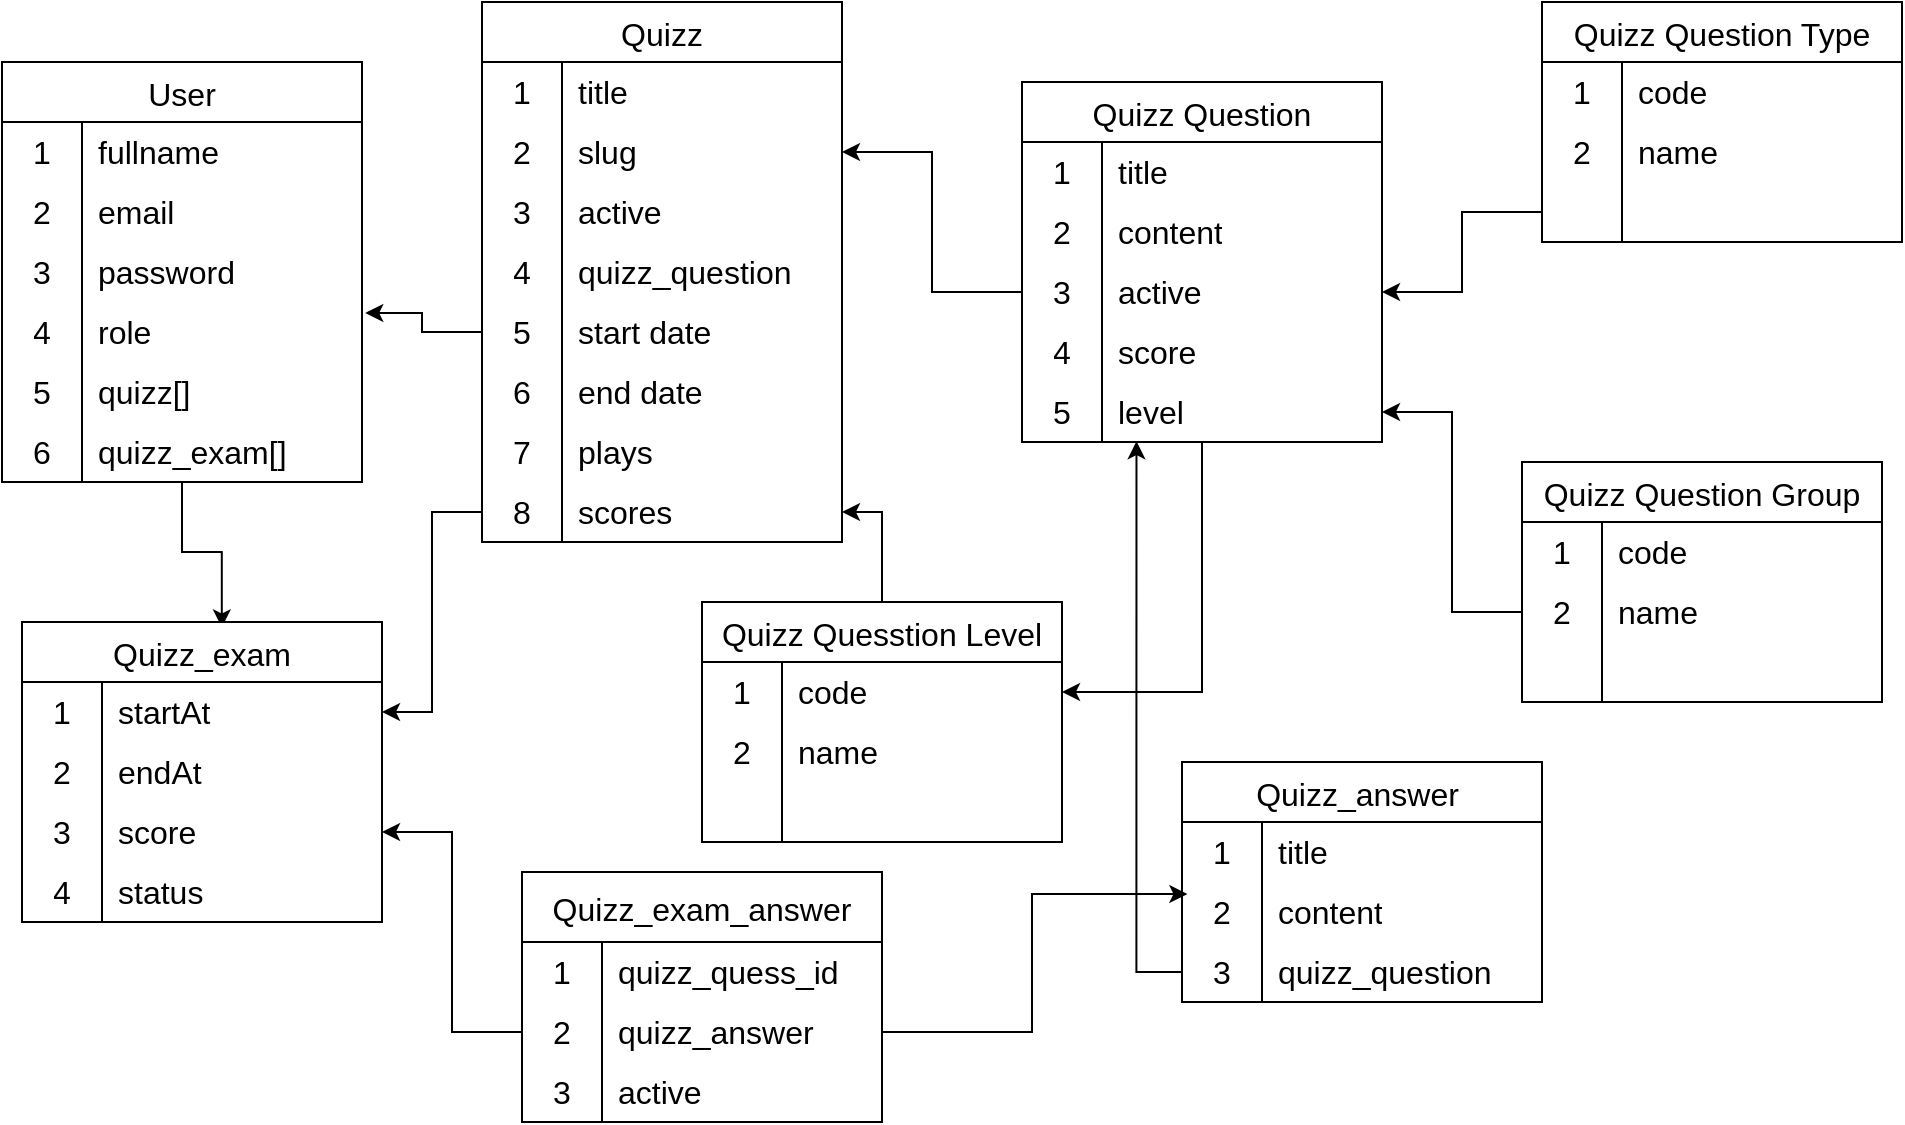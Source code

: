 <mxfile version="21.6.2" type="github">
  <diagram name="Trang-1" id="gI6UdXzn7eFizXggREQa">
    <mxGraphModel dx="1444" dy="796" grid="1" gridSize="10" guides="1" tooltips="1" connect="1" arrows="1" fold="1" page="1" pageScale="1" pageWidth="3300" pageHeight="4681" math="0" shadow="0">
      <root>
        <mxCell id="0" />
        <mxCell id="1" parent="0" />
        <mxCell id="PWYTjJSwj7et7g8mwRB1-237" style="edgeStyle=orthogonalEdgeStyle;rounded=0;orthogonalLoop=1;jettySize=auto;html=1;entryX=0.555;entryY=0.018;entryDx=0;entryDy=0;entryPerimeter=0;" edge="1" parent="1" source="PWYTjJSwj7et7g8mwRB1-1" target="PWYTjJSwj7et7g8mwRB1-50">
          <mxGeometry relative="1" as="geometry" />
        </mxCell>
        <mxCell id="PWYTjJSwj7et7g8mwRB1-1" value="User" style="shape=table;startSize=30;container=1;collapsible=0;childLayout=tableLayout;fixedRows=1;rowLines=0;fontStyle=0;strokeColor=default;fontSize=16;" vertex="1" parent="1">
          <mxGeometry x="280" y="130" width="180" height="210" as="geometry" />
        </mxCell>
        <mxCell id="PWYTjJSwj7et7g8mwRB1-2" value="" style="shape=tableRow;horizontal=0;startSize=0;swimlaneHead=0;swimlaneBody=0;top=0;left=0;bottom=0;right=0;collapsible=0;dropTarget=0;fillColor=none;points=[[0,0.5],[1,0.5]];portConstraint=eastwest;strokeColor=inherit;fontSize=16;" vertex="1" parent="PWYTjJSwj7et7g8mwRB1-1">
          <mxGeometry y="30" width="180" height="30" as="geometry" />
        </mxCell>
        <mxCell id="PWYTjJSwj7et7g8mwRB1-3" value="1" style="shape=partialRectangle;html=1;whiteSpace=wrap;connectable=0;fillColor=none;top=0;left=0;bottom=0;right=0;overflow=hidden;pointerEvents=1;strokeColor=inherit;fontSize=16;" vertex="1" parent="PWYTjJSwj7et7g8mwRB1-2">
          <mxGeometry width="40" height="30" as="geometry">
            <mxRectangle width="40" height="30" as="alternateBounds" />
          </mxGeometry>
        </mxCell>
        <mxCell id="PWYTjJSwj7et7g8mwRB1-4" value="fullname" style="shape=partialRectangle;html=1;whiteSpace=wrap;connectable=0;fillColor=none;top=0;left=0;bottom=0;right=0;align=left;spacingLeft=6;overflow=hidden;strokeColor=inherit;fontSize=16;" vertex="1" parent="PWYTjJSwj7et7g8mwRB1-2">
          <mxGeometry x="40" width="140" height="30" as="geometry">
            <mxRectangle width="140" height="30" as="alternateBounds" />
          </mxGeometry>
        </mxCell>
        <mxCell id="PWYTjJSwj7et7g8mwRB1-5" value="" style="shape=tableRow;horizontal=0;startSize=0;swimlaneHead=0;swimlaneBody=0;top=0;left=0;bottom=0;right=0;collapsible=0;dropTarget=0;fillColor=none;points=[[0,0.5],[1,0.5]];portConstraint=eastwest;strokeColor=inherit;fontSize=16;" vertex="1" parent="PWYTjJSwj7et7g8mwRB1-1">
          <mxGeometry y="60" width="180" height="30" as="geometry" />
        </mxCell>
        <mxCell id="PWYTjJSwj7et7g8mwRB1-6" value="2" style="shape=partialRectangle;html=1;whiteSpace=wrap;connectable=0;fillColor=none;top=0;left=0;bottom=0;right=0;overflow=hidden;strokeColor=inherit;fontSize=16;" vertex="1" parent="PWYTjJSwj7et7g8mwRB1-5">
          <mxGeometry width="40" height="30" as="geometry">
            <mxRectangle width="40" height="30" as="alternateBounds" />
          </mxGeometry>
        </mxCell>
        <mxCell id="PWYTjJSwj7et7g8mwRB1-7" value="email" style="shape=partialRectangle;html=1;whiteSpace=wrap;connectable=0;fillColor=none;top=0;left=0;bottom=0;right=0;align=left;spacingLeft=6;overflow=hidden;strokeColor=inherit;fontSize=16;" vertex="1" parent="PWYTjJSwj7et7g8mwRB1-5">
          <mxGeometry x="40" width="140" height="30" as="geometry">
            <mxRectangle width="140" height="30" as="alternateBounds" />
          </mxGeometry>
        </mxCell>
        <mxCell id="PWYTjJSwj7et7g8mwRB1-8" value="" style="shape=tableRow;horizontal=0;startSize=0;swimlaneHead=0;swimlaneBody=0;top=0;left=0;bottom=0;right=0;collapsible=0;dropTarget=0;fillColor=none;points=[[0,0.5],[1,0.5]];portConstraint=eastwest;strokeColor=inherit;fontSize=16;" vertex="1" parent="PWYTjJSwj7et7g8mwRB1-1">
          <mxGeometry y="90" width="180" height="30" as="geometry" />
        </mxCell>
        <mxCell id="PWYTjJSwj7et7g8mwRB1-9" value="3" style="shape=partialRectangle;html=1;whiteSpace=wrap;connectable=0;fillColor=none;top=0;left=0;bottom=0;right=0;overflow=hidden;strokeColor=inherit;fontSize=16;" vertex="1" parent="PWYTjJSwj7et7g8mwRB1-8">
          <mxGeometry width="40" height="30" as="geometry">
            <mxRectangle width="40" height="30" as="alternateBounds" />
          </mxGeometry>
        </mxCell>
        <mxCell id="PWYTjJSwj7et7g8mwRB1-10" value="password" style="shape=partialRectangle;html=1;whiteSpace=wrap;connectable=0;fillColor=none;top=0;left=0;bottom=0;right=0;align=left;spacingLeft=6;overflow=hidden;strokeColor=inherit;fontSize=16;" vertex="1" parent="PWYTjJSwj7et7g8mwRB1-8">
          <mxGeometry x="40" width="140" height="30" as="geometry">
            <mxRectangle width="140" height="30" as="alternateBounds" />
          </mxGeometry>
        </mxCell>
        <mxCell id="PWYTjJSwj7et7g8mwRB1-15" value="" style="shape=tableRow;horizontal=0;startSize=0;swimlaneHead=0;swimlaneBody=0;top=0;left=0;bottom=0;right=0;collapsible=0;dropTarget=0;fillColor=none;points=[[0,0.5],[1,0.5]];portConstraint=eastwest;strokeColor=inherit;fontSize=16;" vertex="1" parent="PWYTjJSwj7et7g8mwRB1-1">
          <mxGeometry y="120" width="180" height="30" as="geometry" />
        </mxCell>
        <mxCell id="PWYTjJSwj7et7g8mwRB1-16" value="4" style="shape=partialRectangle;html=1;whiteSpace=wrap;connectable=0;fillColor=none;top=0;left=0;bottom=0;right=0;overflow=hidden;strokeColor=inherit;fontSize=16;" vertex="1" parent="PWYTjJSwj7et7g8mwRB1-15">
          <mxGeometry width="40" height="30" as="geometry">
            <mxRectangle width="40" height="30" as="alternateBounds" />
          </mxGeometry>
        </mxCell>
        <mxCell id="PWYTjJSwj7et7g8mwRB1-17" value="role" style="shape=partialRectangle;html=1;whiteSpace=wrap;connectable=0;fillColor=none;top=0;left=0;bottom=0;right=0;align=left;spacingLeft=6;overflow=hidden;strokeColor=inherit;fontSize=16;" vertex="1" parent="PWYTjJSwj7et7g8mwRB1-15">
          <mxGeometry x="40" width="140" height="30" as="geometry">
            <mxRectangle width="140" height="30" as="alternateBounds" />
          </mxGeometry>
        </mxCell>
        <mxCell id="PWYTjJSwj7et7g8mwRB1-21" value="" style="shape=tableRow;horizontal=0;startSize=0;swimlaneHead=0;swimlaneBody=0;top=0;left=0;bottom=0;right=0;collapsible=0;dropTarget=0;fillColor=none;points=[[0,0.5],[1,0.5]];portConstraint=eastwest;strokeColor=inherit;fontSize=16;" vertex="1" parent="PWYTjJSwj7et7g8mwRB1-1">
          <mxGeometry y="150" width="180" height="30" as="geometry" />
        </mxCell>
        <mxCell id="PWYTjJSwj7et7g8mwRB1-22" value="5" style="shape=partialRectangle;html=1;whiteSpace=wrap;connectable=0;fillColor=none;top=0;left=0;bottom=0;right=0;overflow=hidden;strokeColor=inherit;fontSize=16;" vertex="1" parent="PWYTjJSwj7et7g8mwRB1-21">
          <mxGeometry width="40" height="30" as="geometry">
            <mxRectangle width="40" height="30" as="alternateBounds" />
          </mxGeometry>
        </mxCell>
        <mxCell id="PWYTjJSwj7et7g8mwRB1-23" value="quizz[]" style="shape=partialRectangle;html=1;whiteSpace=wrap;connectable=0;fillColor=none;top=0;left=0;bottom=0;right=0;align=left;spacingLeft=6;overflow=hidden;strokeColor=inherit;fontSize=16;" vertex="1" parent="PWYTjJSwj7et7g8mwRB1-21">
          <mxGeometry x="40" width="140" height="30" as="geometry">
            <mxRectangle width="140" height="30" as="alternateBounds" />
          </mxGeometry>
        </mxCell>
        <mxCell id="PWYTjJSwj7et7g8mwRB1-24" value="" style="shape=tableRow;horizontal=0;startSize=0;swimlaneHead=0;swimlaneBody=0;top=0;left=0;bottom=0;right=0;collapsible=0;dropTarget=0;fillColor=none;points=[[0,0.5],[1,0.5]];portConstraint=eastwest;strokeColor=inherit;fontSize=16;" vertex="1" parent="PWYTjJSwj7et7g8mwRB1-1">
          <mxGeometry y="180" width="180" height="30" as="geometry" />
        </mxCell>
        <mxCell id="PWYTjJSwj7et7g8mwRB1-25" value="6" style="shape=partialRectangle;html=1;whiteSpace=wrap;connectable=0;fillColor=none;top=0;left=0;bottom=0;right=0;overflow=hidden;strokeColor=inherit;fontSize=16;" vertex="1" parent="PWYTjJSwj7et7g8mwRB1-24">
          <mxGeometry width="40" height="30" as="geometry">
            <mxRectangle width="40" height="30" as="alternateBounds" />
          </mxGeometry>
        </mxCell>
        <mxCell id="PWYTjJSwj7et7g8mwRB1-26" value="quizz_exam[]" style="shape=partialRectangle;html=1;whiteSpace=wrap;connectable=0;fillColor=none;top=0;left=0;bottom=0;right=0;align=left;spacingLeft=6;overflow=hidden;strokeColor=inherit;fontSize=16;" vertex="1" parent="PWYTjJSwj7et7g8mwRB1-24">
          <mxGeometry x="40" width="140" height="30" as="geometry">
            <mxRectangle width="140" height="30" as="alternateBounds" />
          </mxGeometry>
        </mxCell>
        <mxCell id="PWYTjJSwj7et7g8mwRB1-188" style="edgeStyle=orthogonalEdgeStyle;rounded=0;orthogonalLoop=1;jettySize=auto;html=1;" edge="1" parent="1" source="PWYTjJSwj7et7g8mwRB1-40" target="PWYTjJSwj7et7g8mwRB1-117">
          <mxGeometry relative="1" as="geometry" />
        </mxCell>
        <mxCell id="PWYTjJSwj7et7g8mwRB1-40" value="Quizz Question" style="shape=table;startSize=30;container=1;collapsible=0;childLayout=tableLayout;fixedRows=1;rowLines=0;fontStyle=0;strokeColor=default;fontSize=16;" vertex="1" parent="1">
          <mxGeometry x="790" y="140" width="180" height="180" as="geometry" />
        </mxCell>
        <mxCell id="PWYTjJSwj7et7g8mwRB1-41" value="" style="shape=tableRow;horizontal=0;startSize=0;swimlaneHead=0;swimlaneBody=0;top=0;left=0;bottom=0;right=0;collapsible=0;dropTarget=0;fillColor=none;points=[[0,0.5],[1,0.5]];portConstraint=eastwest;strokeColor=inherit;fontSize=16;" vertex="1" parent="PWYTjJSwj7et7g8mwRB1-40">
          <mxGeometry y="30" width="180" height="30" as="geometry" />
        </mxCell>
        <mxCell id="PWYTjJSwj7et7g8mwRB1-42" value="1" style="shape=partialRectangle;html=1;whiteSpace=wrap;connectable=0;fillColor=none;top=0;left=0;bottom=0;right=0;overflow=hidden;pointerEvents=1;strokeColor=inherit;fontSize=16;" vertex="1" parent="PWYTjJSwj7et7g8mwRB1-41">
          <mxGeometry width="40" height="30" as="geometry">
            <mxRectangle width="40" height="30" as="alternateBounds" />
          </mxGeometry>
        </mxCell>
        <mxCell id="PWYTjJSwj7et7g8mwRB1-43" value="title" style="shape=partialRectangle;html=1;whiteSpace=wrap;connectable=0;fillColor=none;top=0;left=0;bottom=0;right=0;align=left;spacingLeft=6;overflow=hidden;strokeColor=inherit;fontSize=16;" vertex="1" parent="PWYTjJSwj7et7g8mwRB1-41">
          <mxGeometry x="40" width="140" height="30" as="geometry">
            <mxRectangle width="140" height="30" as="alternateBounds" />
          </mxGeometry>
        </mxCell>
        <mxCell id="PWYTjJSwj7et7g8mwRB1-44" value="" style="shape=tableRow;horizontal=0;startSize=0;swimlaneHead=0;swimlaneBody=0;top=0;left=0;bottom=0;right=0;collapsible=0;dropTarget=0;fillColor=none;points=[[0,0.5],[1,0.5]];portConstraint=eastwest;strokeColor=inherit;fontSize=16;" vertex="1" parent="PWYTjJSwj7et7g8mwRB1-40">
          <mxGeometry y="60" width="180" height="30" as="geometry" />
        </mxCell>
        <mxCell id="PWYTjJSwj7et7g8mwRB1-45" value="2" style="shape=partialRectangle;html=1;whiteSpace=wrap;connectable=0;fillColor=none;top=0;left=0;bottom=0;right=0;overflow=hidden;strokeColor=inherit;fontSize=16;" vertex="1" parent="PWYTjJSwj7et7g8mwRB1-44">
          <mxGeometry width="40" height="30" as="geometry">
            <mxRectangle width="40" height="30" as="alternateBounds" />
          </mxGeometry>
        </mxCell>
        <mxCell id="PWYTjJSwj7et7g8mwRB1-46" value="content" style="shape=partialRectangle;html=1;whiteSpace=wrap;connectable=0;fillColor=none;top=0;left=0;bottom=0;right=0;align=left;spacingLeft=6;overflow=hidden;strokeColor=inherit;fontSize=16;" vertex="1" parent="PWYTjJSwj7et7g8mwRB1-44">
          <mxGeometry x="40" width="140" height="30" as="geometry">
            <mxRectangle width="140" height="30" as="alternateBounds" />
          </mxGeometry>
        </mxCell>
        <mxCell id="PWYTjJSwj7et7g8mwRB1-47" value="" style="shape=tableRow;horizontal=0;startSize=0;swimlaneHead=0;swimlaneBody=0;top=0;left=0;bottom=0;right=0;collapsible=0;dropTarget=0;fillColor=none;points=[[0,0.5],[1,0.5]];portConstraint=eastwest;strokeColor=inherit;fontSize=16;" vertex="1" parent="PWYTjJSwj7et7g8mwRB1-40">
          <mxGeometry y="90" width="180" height="30" as="geometry" />
        </mxCell>
        <mxCell id="PWYTjJSwj7et7g8mwRB1-48" value="3" style="shape=partialRectangle;html=1;whiteSpace=wrap;connectable=0;fillColor=none;top=0;left=0;bottom=0;right=0;overflow=hidden;strokeColor=inherit;fontSize=16;" vertex="1" parent="PWYTjJSwj7et7g8mwRB1-47">
          <mxGeometry width="40" height="30" as="geometry">
            <mxRectangle width="40" height="30" as="alternateBounds" />
          </mxGeometry>
        </mxCell>
        <mxCell id="PWYTjJSwj7et7g8mwRB1-49" value="active" style="shape=partialRectangle;html=1;whiteSpace=wrap;connectable=0;fillColor=none;top=0;left=0;bottom=0;right=0;align=left;spacingLeft=6;overflow=hidden;strokeColor=inherit;fontSize=16;" vertex="1" parent="PWYTjJSwj7et7g8mwRB1-47">
          <mxGeometry x="40" width="140" height="30" as="geometry">
            <mxRectangle width="140" height="30" as="alternateBounds" />
          </mxGeometry>
        </mxCell>
        <mxCell id="PWYTjJSwj7et7g8mwRB1-181" value="" style="shape=tableRow;horizontal=0;startSize=0;swimlaneHead=0;swimlaneBody=0;top=0;left=0;bottom=0;right=0;collapsible=0;dropTarget=0;fillColor=none;points=[[0,0.5],[1,0.5]];portConstraint=eastwest;strokeColor=inherit;fontSize=16;" vertex="1" parent="PWYTjJSwj7et7g8mwRB1-40">
          <mxGeometry y="120" width="180" height="30" as="geometry" />
        </mxCell>
        <mxCell id="PWYTjJSwj7et7g8mwRB1-182" value="4" style="shape=partialRectangle;html=1;whiteSpace=wrap;connectable=0;fillColor=none;top=0;left=0;bottom=0;right=0;overflow=hidden;strokeColor=inherit;fontSize=16;" vertex="1" parent="PWYTjJSwj7et7g8mwRB1-181">
          <mxGeometry width="40" height="30" as="geometry">
            <mxRectangle width="40" height="30" as="alternateBounds" />
          </mxGeometry>
        </mxCell>
        <mxCell id="PWYTjJSwj7et7g8mwRB1-183" value="score" style="shape=partialRectangle;html=1;whiteSpace=wrap;connectable=0;fillColor=none;top=0;left=0;bottom=0;right=0;align=left;spacingLeft=6;overflow=hidden;strokeColor=inherit;fontSize=16;" vertex="1" parent="PWYTjJSwj7et7g8mwRB1-181">
          <mxGeometry x="40" width="140" height="30" as="geometry">
            <mxRectangle width="140" height="30" as="alternateBounds" />
          </mxGeometry>
        </mxCell>
        <mxCell id="PWYTjJSwj7et7g8mwRB1-184" value="" style="shape=tableRow;horizontal=0;startSize=0;swimlaneHead=0;swimlaneBody=0;top=0;left=0;bottom=0;right=0;collapsible=0;dropTarget=0;fillColor=none;points=[[0,0.5],[1,0.5]];portConstraint=eastwest;strokeColor=inherit;fontSize=16;" vertex="1" parent="PWYTjJSwj7et7g8mwRB1-40">
          <mxGeometry y="150" width="180" height="30" as="geometry" />
        </mxCell>
        <mxCell id="PWYTjJSwj7et7g8mwRB1-185" value="5" style="shape=partialRectangle;html=1;whiteSpace=wrap;connectable=0;fillColor=none;top=0;left=0;bottom=0;right=0;overflow=hidden;strokeColor=inherit;fontSize=16;" vertex="1" parent="PWYTjJSwj7et7g8mwRB1-184">
          <mxGeometry width="40" height="30" as="geometry">
            <mxRectangle width="40" height="30" as="alternateBounds" />
          </mxGeometry>
        </mxCell>
        <mxCell id="PWYTjJSwj7et7g8mwRB1-186" value="level" style="shape=partialRectangle;html=1;whiteSpace=wrap;connectable=0;fillColor=none;top=0;left=0;bottom=0;right=0;align=left;spacingLeft=6;overflow=hidden;strokeColor=inherit;fontSize=16;" vertex="1" parent="PWYTjJSwj7et7g8mwRB1-184">
          <mxGeometry x="40" width="140" height="30" as="geometry">
            <mxRectangle width="140" height="30" as="alternateBounds" />
          </mxGeometry>
        </mxCell>
        <mxCell id="PWYTjJSwj7et7g8mwRB1-50" value="Quizz_exam" style="shape=table;startSize=30;container=1;collapsible=0;childLayout=tableLayout;fixedRows=1;rowLines=0;fontStyle=0;strokeColor=default;fontSize=16;" vertex="1" parent="1">
          <mxGeometry x="290" y="410" width="180" height="150" as="geometry" />
        </mxCell>
        <mxCell id="PWYTjJSwj7et7g8mwRB1-51" value="" style="shape=tableRow;horizontal=0;startSize=0;swimlaneHead=0;swimlaneBody=0;top=0;left=0;bottom=0;right=0;collapsible=0;dropTarget=0;fillColor=none;points=[[0,0.5],[1,0.5]];portConstraint=eastwest;strokeColor=inherit;fontSize=16;" vertex="1" parent="PWYTjJSwj7et7g8mwRB1-50">
          <mxGeometry y="30" width="180" height="30" as="geometry" />
        </mxCell>
        <mxCell id="PWYTjJSwj7et7g8mwRB1-52" value="1" style="shape=partialRectangle;html=1;whiteSpace=wrap;connectable=0;fillColor=none;top=0;left=0;bottom=0;right=0;overflow=hidden;pointerEvents=1;strokeColor=inherit;fontSize=16;" vertex="1" parent="PWYTjJSwj7et7g8mwRB1-51">
          <mxGeometry width="40" height="30" as="geometry">
            <mxRectangle width="40" height="30" as="alternateBounds" />
          </mxGeometry>
        </mxCell>
        <mxCell id="PWYTjJSwj7et7g8mwRB1-53" value="startAt" style="shape=partialRectangle;html=1;whiteSpace=wrap;connectable=0;fillColor=none;top=0;left=0;bottom=0;right=0;align=left;spacingLeft=6;overflow=hidden;strokeColor=inherit;fontSize=16;" vertex="1" parent="PWYTjJSwj7et7g8mwRB1-51">
          <mxGeometry x="40" width="140" height="30" as="geometry">
            <mxRectangle width="140" height="30" as="alternateBounds" />
          </mxGeometry>
        </mxCell>
        <mxCell id="PWYTjJSwj7et7g8mwRB1-54" value="" style="shape=tableRow;horizontal=0;startSize=0;swimlaneHead=0;swimlaneBody=0;top=0;left=0;bottom=0;right=0;collapsible=0;dropTarget=0;fillColor=none;points=[[0,0.5],[1,0.5]];portConstraint=eastwest;strokeColor=inherit;fontSize=16;" vertex="1" parent="PWYTjJSwj7et7g8mwRB1-50">
          <mxGeometry y="60" width="180" height="30" as="geometry" />
        </mxCell>
        <mxCell id="PWYTjJSwj7et7g8mwRB1-55" value="2" style="shape=partialRectangle;html=1;whiteSpace=wrap;connectable=0;fillColor=none;top=0;left=0;bottom=0;right=0;overflow=hidden;strokeColor=inherit;fontSize=16;" vertex="1" parent="PWYTjJSwj7et7g8mwRB1-54">
          <mxGeometry width="40" height="30" as="geometry">
            <mxRectangle width="40" height="30" as="alternateBounds" />
          </mxGeometry>
        </mxCell>
        <mxCell id="PWYTjJSwj7et7g8mwRB1-56" value="endAt" style="shape=partialRectangle;html=1;whiteSpace=wrap;connectable=0;fillColor=none;top=0;left=0;bottom=0;right=0;align=left;spacingLeft=6;overflow=hidden;strokeColor=inherit;fontSize=16;" vertex="1" parent="PWYTjJSwj7et7g8mwRB1-54">
          <mxGeometry x="40" width="140" height="30" as="geometry">
            <mxRectangle width="140" height="30" as="alternateBounds" />
          </mxGeometry>
        </mxCell>
        <mxCell id="PWYTjJSwj7et7g8mwRB1-57" value="" style="shape=tableRow;horizontal=0;startSize=0;swimlaneHead=0;swimlaneBody=0;top=0;left=0;bottom=0;right=0;collapsible=0;dropTarget=0;fillColor=none;points=[[0,0.5],[1,0.5]];portConstraint=eastwest;strokeColor=inherit;fontSize=16;" vertex="1" parent="PWYTjJSwj7et7g8mwRB1-50">
          <mxGeometry y="90" width="180" height="30" as="geometry" />
        </mxCell>
        <mxCell id="PWYTjJSwj7et7g8mwRB1-58" value="3" style="shape=partialRectangle;html=1;whiteSpace=wrap;connectable=0;fillColor=none;top=0;left=0;bottom=0;right=0;overflow=hidden;strokeColor=inherit;fontSize=16;" vertex="1" parent="PWYTjJSwj7et7g8mwRB1-57">
          <mxGeometry width="40" height="30" as="geometry">
            <mxRectangle width="40" height="30" as="alternateBounds" />
          </mxGeometry>
        </mxCell>
        <mxCell id="PWYTjJSwj7et7g8mwRB1-59" value="score" style="shape=partialRectangle;html=1;whiteSpace=wrap;connectable=0;fillColor=none;top=0;left=0;bottom=0;right=0;align=left;spacingLeft=6;overflow=hidden;strokeColor=inherit;fontSize=16;" vertex="1" parent="PWYTjJSwj7et7g8mwRB1-57">
          <mxGeometry x="40" width="140" height="30" as="geometry">
            <mxRectangle width="140" height="30" as="alternateBounds" />
          </mxGeometry>
        </mxCell>
        <mxCell id="PWYTjJSwj7et7g8mwRB1-60" value="" style="shape=tableRow;horizontal=0;startSize=0;swimlaneHead=0;swimlaneBody=0;top=0;left=0;bottom=0;right=0;collapsible=0;dropTarget=0;fillColor=none;points=[[0,0.5],[1,0.5]];portConstraint=eastwest;strokeColor=inherit;fontSize=16;" vertex="1" parent="PWYTjJSwj7et7g8mwRB1-50">
          <mxGeometry y="120" width="180" height="30" as="geometry" />
        </mxCell>
        <mxCell id="PWYTjJSwj7et7g8mwRB1-61" value="4" style="shape=partialRectangle;html=1;whiteSpace=wrap;connectable=0;fillColor=none;top=0;left=0;bottom=0;right=0;overflow=hidden;strokeColor=inherit;fontSize=16;" vertex="1" parent="PWYTjJSwj7et7g8mwRB1-60">
          <mxGeometry width="40" height="30" as="geometry">
            <mxRectangle width="40" height="30" as="alternateBounds" />
          </mxGeometry>
        </mxCell>
        <mxCell id="PWYTjJSwj7et7g8mwRB1-62" value="status" style="shape=partialRectangle;html=1;whiteSpace=wrap;connectable=0;fillColor=none;top=0;left=0;bottom=0;right=0;align=left;spacingLeft=6;overflow=hidden;strokeColor=inherit;fontSize=16;" vertex="1" parent="PWYTjJSwj7et7g8mwRB1-60">
          <mxGeometry x="40" width="140" height="30" as="geometry">
            <mxRectangle width="140" height="30" as="alternateBounds" />
          </mxGeometry>
        </mxCell>
        <mxCell id="PWYTjJSwj7et7g8mwRB1-74" value="" style="shape=tableRow;horizontal=0;startSize=0;swimlaneHead=0;swimlaneBody=0;top=0;left=0;bottom=0;right=0;collapsible=0;dropTarget=0;fillColor=none;points=[[0,0.5],[1,0.5]];portConstraint=eastwest;strokeColor=inherit;fontSize=16;" vertex="1" parent="1">
          <mxGeometry x="550" y="210" width="180" height="30" as="geometry" />
        </mxCell>
        <mxCell id="PWYTjJSwj7et7g8mwRB1-106" value="Quizz" style="shape=table;startSize=30;container=1;collapsible=0;childLayout=tableLayout;fixedRows=1;rowLines=0;fontStyle=0;strokeColor=default;fontSize=16;" vertex="1" parent="1">
          <mxGeometry x="520" y="100" width="180" height="270" as="geometry" />
        </mxCell>
        <mxCell id="PWYTjJSwj7et7g8mwRB1-107" value="" style="shape=tableRow;horizontal=0;startSize=0;swimlaneHead=0;swimlaneBody=0;top=0;left=0;bottom=0;right=0;collapsible=0;dropTarget=0;fillColor=none;points=[[0,0.5],[1,0.5]];portConstraint=eastwest;strokeColor=inherit;fontSize=16;" vertex="1" parent="PWYTjJSwj7et7g8mwRB1-106">
          <mxGeometry y="30" width="180" height="30" as="geometry" />
        </mxCell>
        <mxCell id="PWYTjJSwj7et7g8mwRB1-108" value="1" style="shape=partialRectangle;html=1;whiteSpace=wrap;connectable=0;fillColor=none;top=0;left=0;bottom=0;right=0;overflow=hidden;pointerEvents=1;strokeColor=inherit;fontSize=16;" vertex="1" parent="PWYTjJSwj7et7g8mwRB1-107">
          <mxGeometry width="40" height="30" as="geometry">
            <mxRectangle width="40" height="30" as="alternateBounds" />
          </mxGeometry>
        </mxCell>
        <mxCell id="PWYTjJSwj7et7g8mwRB1-109" value="title" style="shape=partialRectangle;html=1;whiteSpace=wrap;connectable=0;fillColor=none;top=0;left=0;bottom=0;right=0;align=left;spacingLeft=6;overflow=hidden;strokeColor=inherit;fontSize=16;" vertex="1" parent="PWYTjJSwj7et7g8mwRB1-107">
          <mxGeometry x="40" width="140" height="30" as="geometry">
            <mxRectangle width="140" height="30" as="alternateBounds" />
          </mxGeometry>
        </mxCell>
        <mxCell id="PWYTjJSwj7et7g8mwRB1-110" value="" style="shape=tableRow;horizontal=0;startSize=0;swimlaneHead=0;swimlaneBody=0;top=0;left=0;bottom=0;right=0;collapsible=0;dropTarget=0;fillColor=none;points=[[0,0.5],[1,0.5]];portConstraint=eastwest;strokeColor=inherit;fontSize=16;" vertex="1" parent="PWYTjJSwj7et7g8mwRB1-106">
          <mxGeometry y="60" width="180" height="30" as="geometry" />
        </mxCell>
        <mxCell id="PWYTjJSwj7et7g8mwRB1-111" value="2" style="shape=partialRectangle;html=1;whiteSpace=wrap;connectable=0;fillColor=none;top=0;left=0;bottom=0;right=0;overflow=hidden;strokeColor=inherit;fontSize=16;" vertex="1" parent="PWYTjJSwj7et7g8mwRB1-110">
          <mxGeometry width="40" height="30" as="geometry">
            <mxRectangle width="40" height="30" as="alternateBounds" />
          </mxGeometry>
        </mxCell>
        <mxCell id="PWYTjJSwj7et7g8mwRB1-112" value="slug" style="shape=partialRectangle;html=1;whiteSpace=wrap;connectable=0;fillColor=none;top=0;left=0;bottom=0;right=0;align=left;spacingLeft=6;overflow=hidden;strokeColor=inherit;fontSize=16;" vertex="1" parent="PWYTjJSwj7et7g8mwRB1-110">
          <mxGeometry x="40" width="140" height="30" as="geometry">
            <mxRectangle width="140" height="30" as="alternateBounds" />
          </mxGeometry>
        </mxCell>
        <mxCell id="PWYTjJSwj7et7g8mwRB1-113" value="" style="shape=tableRow;horizontal=0;startSize=0;swimlaneHead=0;swimlaneBody=0;top=0;left=0;bottom=0;right=0;collapsible=0;dropTarget=0;fillColor=none;points=[[0,0.5],[1,0.5]];portConstraint=eastwest;strokeColor=inherit;fontSize=16;" vertex="1" parent="PWYTjJSwj7et7g8mwRB1-106">
          <mxGeometry y="90" width="180" height="30" as="geometry" />
        </mxCell>
        <mxCell id="PWYTjJSwj7et7g8mwRB1-114" value="3" style="shape=partialRectangle;html=1;whiteSpace=wrap;connectable=0;fillColor=none;top=0;left=0;bottom=0;right=0;overflow=hidden;strokeColor=inherit;fontSize=16;" vertex="1" parent="PWYTjJSwj7et7g8mwRB1-113">
          <mxGeometry width="40" height="30" as="geometry">
            <mxRectangle width="40" height="30" as="alternateBounds" />
          </mxGeometry>
        </mxCell>
        <mxCell id="PWYTjJSwj7et7g8mwRB1-115" value="active" style="shape=partialRectangle;html=1;whiteSpace=wrap;connectable=0;fillColor=none;top=0;left=0;bottom=0;right=0;align=left;spacingLeft=6;overflow=hidden;strokeColor=inherit;fontSize=16;" vertex="1" parent="PWYTjJSwj7et7g8mwRB1-113">
          <mxGeometry x="40" width="140" height="30" as="geometry">
            <mxRectangle width="140" height="30" as="alternateBounds" />
          </mxGeometry>
        </mxCell>
        <mxCell id="PWYTjJSwj7et7g8mwRB1-137" value="" style="shape=tableRow;horizontal=0;startSize=0;swimlaneHead=0;swimlaneBody=0;top=0;left=0;bottom=0;right=0;collapsible=0;dropTarget=0;fillColor=none;points=[[0,0.5],[1,0.5]];portConstraint=eastwest;strokeColor=inherit;fontSize=16;" vertex="1" parent="PWYTjJSwj7et7g8mwRB1-106">
          <mxGeometry y="120" width="180" height="30" as="geometry" />
        </mxCell>
        <mxCell id="PWYTjJSwj7et7g8mwRB1-138" value="4" style="shape=partialRectangle;html=1;whiteSpace=wrap;connectable=0;fillColor=none;top=0;left=0;bottom=0;right=0;overflow=hidden;strokeColor=inherit;fontSize=16;" vertex="1" parent="PWYTjJSwj7et7g8mwRB1-137">
          <mxGeometry width="40" height="30" as="geometry">
            <mxRectangle width="40" height="30" as="alternateBounds" />
          </mxGeometry>
        </mxCell>
        <mxCell id="PWYTjJSwj7et7g8mwRB1-139" value="quizz_question" style="shape=partialRectangle;html=1;whiteSpace=wrap;connectable=0;fillColor=none;top=0;left=0;bottom=0;right=0;align=left;spacingLeft=6;overflow=hidden;strokeColor=inherit;fontSize=16;" vertex="1" parent="PWYTjJSwj7et7g8mwRB1-137">
          <mxGeometry x="40" width="140" height="30" as="geometry">
            <mxRectangle width="140" height="30" as="alternateBounds" />
          </mxGeometry>
        </mxCell>
        <mxCell id="PWYTjJSwj7et7g8mwRB1-166" value="" style="shape=tableRow;horizontal=0;startSize=0;swimlaneHead=0;swimlaneBody=0;top=0;left=0;bottom=0;right=0;collapsible=0;dropTarget=0;fillColor=none;points=[[0,0.5],[1,0.5]];portConstraint=eastwest;strokeColor=inherit;fontSize=16;" vertex="1" parent="PWYTjJSwj7et7g8mwRB1-106">
          <mxGeometry y="150" width="180" height="30" as="geometry" />
        </mxCell>
        <mxCell id="PWYTjJSwj7et7g8mwRB1-167" value="5" style="shape=partialRectangle;html=1;whiteSpace=wrap;connectable=0;fillColor=none;top=0;left=0;bottom=0;right=0;overflow=hidden;strokeColor=inherit;fontSize=16;" vertex="1" parent="PWYTjJSwj7et7g8mwRB1-166">
          <mxGeometry width="40" height="30" as="geometry">
            <mxRectangle width="40" height="30" as="alternateBounds" />
          </mxGeometry>
        </mxCell>
        <mxCell id="PWYTjJSwj7et7g8mwRB1-168" value="start date" style="shape=partialRectangle;html=1;whiteSpace=wrap;connectable=0;fillColor=none;top=0;left=0;bottom=0;right=0;align=left;spacingLeft=6;overflow=hidden;strokeColor=inherit;fontSize=16;" vertex="1" parent="PWYTjJSwj7et7g8mwRB1-166">
          <mxGeometry x="40" width="140" height="30" as="geometry">
            <mxRectangle width="140" height="30" as="alternateBounds" />
          </mxGeometry>
        </mxCell>
        <mxCell id="PWYTjJSwj7et7g8mwRB1-169" value="" style="shape=tableRow;horizontal=0;startSize=0;swimlaneHead=0;swimlaneBody=0;top=0;left=0;bottom=0;right=0;collapsible=0;dropTarget=0;fillColor=none;points=[[0,0.5],[1,0.5]];portConstraint=eastwest;strokeColor=inherit;fontSize=16;" vertex="1" parent="PWYTjJSwj7et7g8mwRB1-106">
          <mxGeometry y="180" width="180" height="30" as="geometry" />
        </mxCell>
        <mxCell id="PWYTjJSwj7et7g8mwRB1-170" value="6" style="shape=partialRectangle;html=1;whiteSpace=wrap;connectable=0;fillColor=none;top=0;left=0;bottom=0;right=0;overflow=hidden;strokeColor=inherit;fontSize=16;" vertex="1" parent="PWYTjJSwj7et7g8mwRB1-169">
          <mxGeometry width="40" height="30" as="geometry">
            <mxRectangle width="40" height="30" as="alternateBounds" />
          </mxGeometry>
        </mxCell>
        <mxCell id="PWYTjJSwj7et7g8mwRB1-171" value="end date" style="shape=partialRectangle;html=1;whiteSpace=wrap;connectable=0;fillColor=none;top=0;left=0;bottom=0;right=0;align=left;spacingLeft=6;overflow=hidden;strokeColor=inherit;fontSize=16;" vertex="1" parent="PWYTjJSwj7et7g8mwRB1-169">
          <mxGeometry x="40" width="140" height="30" as="geometry">
            <mxRectangle width="140" height="30" as="alternateBounds" />
          </mxGeometry>
        </mxCell>
        <mxCell id="PWYTjJSwj7et7g8mwRB1-172" value="" style="shape=tableRow;horizontal=0;startSize=0;swimlaneHead=0;swimlaneBody=0;top=0;left=0;bottom=0;right=0;collapsible=0;dropTarget=0;fillColor=none;points=[[0,0.5],[1,0.5]];portConstraint=eastwest;strokeColor=inherit;fontSize=16;" vertex="1" parent="PWYTjJSwj7et7g8mwRB1-106">
          <mxGeometry y="210" width="180" height="30" as="geometry" />
        </mxCell>
        <mxCell id="PWYTjJSwj7et7g8mwRB1-173" value="7" style="shape=partialRectangle;html=1;whiteSpace=wrap;connectable=0;fillColor=none;top=0;left=0;bottom=0;right=0;overflow=hidden;strokeColor=inherit;fontSize=16;" vertex="1" parent="PWYTjJSwj7et7g8mwRB1-172">
          <mxGeometry width="40" height="30" as="geometry">
            <mxRectangle width="40" height="30" as="alternateBounds" />
          </mxGeometry>
        </mxCell>
        <mxCell id="PWYTjJSwj7et7g8mwRB1-174" value="plays" style="shape=partialRectangle;html=1;whiteSpace=wrap;connectable=0;fillColor=none;top=0;left=0;bottom=0;right=0;align=left;spacingLeft=6;overflow=hidden;strokeColor=inherit;fontSize=16;" vertex="1" parent="PWYTjJSwj7et7g8mwRB1-172">
          <mxGeometry x="40" width="140" height="30" as="geometry">
            <mxRectangle width="140" height="30" as="alternateBounds" />
          </mxGeometry>
        </mxCell>
        <mxCell id="PWYTjJSwj7et7g8mwRB1-175" value="" style="shape=tableRow;horizontal=0;startSize=0;swimlaneHead=0;swimlaneBody=0;top=0;left=0;bottom=0;right=0;collapsible=0;dropTarget=0;fillColor=none;points=[[0,0.5],[1,0.5]];portConstraint=eastwest;strokeColor=inherit;fontSize=16;" vertex="1" parent="PWYTjJSwj7et7g8mwRB1-106">
          <mxGeometry y="240" width="180" height="30" as="geometry" />
        </mxCell>
        <mxCell id="PWYTjJSwj7et7g8mwRB1-176" value="8" style="shape=partialRectangle;html=1;whiteSpace=wrap;connectable=0;fillColor=none;top=0;left=0;bottom=0;right=0;overflow=hidden;strokeColor=inherit;fontSize=16;" vertex="1" parent="PWYTjJSwj7et7g8mwRB1-175">
          <mxGeometry width="40" height="30" as="geometry">
            <mxRectangle width="40" height="30" as="alternateBounds" />
          </mxGeometry>
        </mxCell>
        <mxCell id="PWYTjJSwj7et7g8mwRB1-177" value="scores" style="shape=partialRectangle;html=1;whiteSpace=wrap;connectable=0;fillColor=none;top=0;left=0;bottom=0;right=0;align=left;spacingLeft=6;overflow=hidden;strokeColor=inherit;fontSize=16;" vertex="1" parent="PWYTjJSwj7et7g8mwRB1-175">
          <mxGeometry x="40" width="140" height="30" as="geometry">
            <mxRectangle width="140" height="30" as="alternateBounds" />
          </mxGeometry>
        </mxCell>
        <mxCell id="PWYTjJSwj7et7g8mwRB1-180" style="edgeStyle=orthogonalEdgeStyle;rounded=0;orthogonalLoop=1;jettySize=auto;html=1;" edge="1" parent="1" source="PWYTjJSwj7et7g8mwRB1-116" target="PWYTjJSwj7et7g8mwRB1-175">
          <mxGeometry relative="1" as="geometry" />
        </mxCell>
        <mxCell id="PWYTjJSwj7et7g8mwRB1-116" value="Quizz Quesstion Level" style="shape=table;startSize=30;container=1;collapsible=0;childLayout=tableLayout;fixedRows=1;rowLines=0;fontStyle=0;strokeColor=default;fontSize=16;" vertex="1" parent="1">
          <mxGeometry x="630" y="400" width="180" height="120" as="geometry" />
        </mxCell>
        <mxCell id="PWYTjJSwj7et7g8mwRB1-117" value="" style="shape=tableRow;horizontal=0;startSize=0;swimlaneHead=0;swimlaneBody=0;top=0;left=0;bottom=0;right=0;collapsible=0;dropTarget=0;fillColor=none;points=[[0,0.5],[1,0.5]];portConstraint=eastwest;strokeColor=inherit;fontSize=16;" vertex="1" parent="PWYTjJSwj7et7g8mwRB1-116">
          <mxGeometry y="30" width="180" height="30" as="geometry" />
        </mxCell>
        <mxCell id="PWYTjJSwj7et7g8mwRB1-118" value="1" style="shape=partialRectangle;html=1;whiteSpace=wrap;connectable=0;fillColor=none;top=0;left=0;bottom=0;right=0;overflow=hidden;pointerEvents=1;strokeColor=inherit;fontSize=16;" vertex="1" parent="PWYTjJSwj7et7g8mwRB1-117">
          <mxGeometry width="40" height="30" as="geometry">
            <mxRectangle width="40" height="30" as="alternateBounds" />
          </mxGeometry>
        </mxCell>
        <mxCell id="PWYTjJSwj7et7g8mwRB1-119" value="code" style="shape=partialRectangle;html=1;whiteSpace=wrap;connectable=0;fillColor=none;top=0;left=0;bottom=0;right=0;align=left;spacingLeft=6;overflow=hidden;strokeColor=inherit;fontSize=16;" vertex="1" parent="PWYTjJSwj7et7g8mwRB1-117">
          <mxGeometry x="40" width="140" height="30" as="geometry">
            <mxRectangle width="140" height="30" as="alternateBounds" />
          </mxGeometry>
        </mxCell>
        <mxCell id="PWYTjJSwj7et7g8mwRB1-120" value="" style="shape=tableRow;horizontal=0;startSize=0;swimlaneHead=0;swimlaneBody=0;top=0;left=0;bottom=0;right=0;collapsible=0;dropTarget=0;fillColor=none;points=[[0,0.5],[1,0.5]];portConstraint=eastwest;strokeColor=inherit;fontSize=16;" vertex="1" parent="PWYTjJSwj7et7g8mwRB1-116">
          <mxGeometry y="60" width="180" height="30" as="geometry" />
        </mxCell>
        <mxCell id="PWYTjJSwj7et7g8mwRB1-121" value="2" style="shape=partialRectangle;html=1;whiteSpace=wrap;connectable=0;fillColor=none;top=0;left=0;bottom=0;right=0;overflow=hidden;strokeColor=inherit;fontSize=16;" vertex="1" parent="PWYTjJSwj7et7g8mwRB1-120">
          <mxGeometry width="40" height="30" as="geometry">
            <mxRectangle width="40" height="30" as="alternateBounds" />
          </mxGeometry>
        </mxCell>
        <mxCell id="PWYTjJSwj7et7g8mwRB1-122" value="name" style="shape=partialRectangle;html=1;whiteSpace=wrap;connectable=0;fillColor=none;top=0;left=0;bottom=0;right=0;align=left;spacingLeft=6;overflow=hidden;strokeColor=inherit;fontSize=16;" vertex="1" parent="PWYTjJSwj7et7g8mwRB1-120">
          <mxGeometry x="40" width="140" height="30" as="geometry">
            <mxRectangle width="140" height="30" as="alternateBounds" />
          </mxGeometry>
        </mxCell>
        <mxCell id="PWYTjJSwj7et7g8mwRB1-123" value="" style="shape=tableRow;horizontal=0;startSize=0;swimlaneHead=0;swimlaneBody=0;top=0;left=0;bottom=0;right=0;collapsible=0;dropTarget=0;fillColor=none;points=[[0,0.5],[1,0.5]];portConstraint=eastwest;strokeColor=inherit;fontSize=16;" vertex="1" parent="PWYTjJSwj7et7g8mwRB1-116">
          <mxGeometry y="90" width="180" height="30" as="geometry" />
        </mxCell>
        <mxCell id="PWYTjJSwj7et7g8mwRB1-124" value="" style="shape=partialRectangle;html=1;whiteSpace=wrap;connectable=0;fillColor=none;top=0;left=0;bottom=0;right=0;overflow=hidden;strokeColor=inherit;fontSize=16;" vertex="1" parent="PWYTjJSwj7et7g8mwRB1-123">
          <mxGeometry width="40" height="30" as="geometry">
            <mxRectangle width="40" height="30" as="alternateBounds" />
          </mxGeometry>
        </mxCell>
        <mxCell id="PWYTjJSwj7et7g8mwRB1-125" value="" style="shape=partialRectangle;html=1;whiteSpace=wrap;connectable=0;fillColor=none;top=0;left=0;bottom=0;right=0;align=left;spacingLeft=6;overflow=hidden;strokeColor=inherit;fontSize=16;" vertex="1" parent="PWYTjJSwj7et7g8mwRB1-123">
          <mxGeometry x="40" width="140" height="30" as="geometry">
            <mxRectangle width="140" height="30" as="alternateBounds" />
          </mxGeometry>
        </mxCell>
        <mxCell id="PWYTjJSwj7et7g8mwRB1-178" style="edgeStyle=orthogonalEdgeStyle;rounded=0;orthogonalLoop=1;jettySize=auto;html=1;entryX=1.009;entryY=0.183;entryDx=0;entryDy=0;entryPerimeter=0;" edge="1" parent="1" source="PWYTjJSwj7et7g8mwRB1-166" target="PWYTjJSwj7et7g8mwRB1-15">
          <mxGeometry relative="1" as="geometry" />
        </mxCell>
        <mxCell id="PWYTjJSwj7et7g8mwRB1-179" style="edgeStyle=orthogonalEdgeStyle;rounded=0;orthogonalLoop=1;jettySize=auto;html=1;" edge="1" parent="1" source="PWYTjJSwj7et7g8mwRB1-175" target="PWYTjJSwj7et7g8mwRB1-51">
          <mxGeometry relative="1" as="geometry" />
        </mxCell>
        <mxCell id="PWYTjJSwj7et7g8mwRB1-187" style="edgeStyle=orthogonalEdgeStyle;rounded=0;orthogonalLoop=1;jettySize=auto;html=1;entryX=1;entryY=0.5;entryDx=0;entryDy=0;" edge="1" parent="1" source="PWYTjJSwj7et7g8mwRB1-47" target="PWYTjJSwj7et7g8mwRB1-110">
          <mxGeometry relative="1" as="geometry" />
        </mxCell>
        <mxCell id="PWYTjJSwj7et7g8mwRB1-189" value="Quizz Question Type" style="shape=table;startSize=30;container=1;collapsible=0;childLayout=tableLayout;fixedRows=1;rowLines=0;fontStyle=0;strokeColor=default;fontSize=16;" vertex="1" parent="1">
          <mxGeometry x="1050" y="100" width="180" height="120" as="geometry" />
        </mxCell>
        <mxCell id="PWYTjJSwj7et7g8mwRB1-190" value="" style="shape=tableRow;horizontal=0;startSize=0;swimlaneHead=0;swimlaneBody=0;top=0;left=0;bottom=0;right=0;collapsible=0;dropTarget=0;fillColor=none;points=[[0,0.5],[1,0.5]];portConstraint=eastwest;strokeColor=inherit;fontSize=16;" vertex="1" parent="PWYTjJSwj7et7g8mwRB1-189">
          <mxGeometry y="30" width="180" height="30" as="geometry" />
        </mxCell>
        <mxCell id="PWYTjJSwj7et7g8mwRB1-191" value="1" style="shape=partialRectangle;html=1;whiteSpace=wrap;connectable=0;fillColor=none;top=0;left=0;bottom=0;right=0;overflow=hidden;pointerEvents=1;strokeColor=inherit;fontSize=16;" vertex="1" parent="PWYTjJSwj7et7g8mwRB1-190">
          <mxGeometry width="40" height="30" as="geometry">
            <mxRectangle width="40" height="30" as="alternateBounds" />
          </mxGeometry>
        </mxCell>
        <mxCell id="PWYTjJSwj7et7g8mwRB1-192" value="code" style="shape=partialRectangle;html=1;whiteSpace=wrap;connectable=0;fillColor=none;top=0;left=0;bottom=0;right=0;align=left;spacingLeft=6;overflow=hidden;strokeColor=inherit;fontSize=16;" vertex="1" parent="PWYTjJSwj7et7g8mwRB1-190">
          <mxGeometry x="40" width="140" height="30" as="geometry">
            <mxRectangle width="140" height="30" as="alternateBounds" />
          </mxGeometry>
        </mxCell>
        <mxCell id="PWYTjJSwj7et7g8mwRB1-193" value="" style="shape=tableRow;horizontal=0;startSize=0;swimlaneHead=0;swimlaneBody=0;top=0;left=0;bottom=0;right=0;collapsible=0;dropTarget=0;fillColor=none;points=[[0,0.5],[1,0.5]];portConstraint=eastwest;strokeColor=inherit;fontSize=16;" vertex="1" parent="PWYTjJSwj7et7g8mwRB1-189">
          <mxGeometry y="60" width="180" height="30" as="geometry" />
        </mxCell>
        <mxCell id="PWYTjJSwj7et7g8mwRB1-194" value="2" style="shape=partialRectangle;html=1;whiteSpace=wrap;connectable=0;fillColor=none;top=0;left=0;bottom=0;right=0;overflow=hidden;strokeColor=inherit;fontSize=16;" vertex="1" parent="PWYTjJSwj7et7g8mwRB1-193">
          <mxGeometry width="40" height="30" as="geometry">
            <mxRectangle width="40" height="30" as="alternateBounds" />
          </mxGeometry>
        </mxCell>
        <mxCell id="PWYTjJSwj7et7g8mwRB1-195" value="name" style="shape=partialRectangle;html=1;whiteSpace=wrap;connectable=0;fillColor=none;top=0;left=0;bottom=0;right=0;align=left;spacingLeft=6;overflow=hidden;strokeColor=inherit;fontSize=16;" vertex="1" parent="PWYTjJSwj7et7g8mwRB1-193">
          <mxGeometry x="40" width="140" height="30" as="geometry">
            <mxRectangle width="140" height="30" as="alternateBounds" />
          </mxGeometry>
        </mxCell>
        <mxCell id="PWYTjJSwj7et7g8mwRB1-196" value="" style="shape=tableRow;horizontal=0;startSize=0;swimlaneHead=0;swimlaneBody=0;top=0;left=0;bottom=0;right=0;collapsible=0;dropTarget=0;fillColor=none;points=[[0,0.5],[1,0.5]];portConstraint=eastwest;strokeColor=inherit;fontSize=16;" vertex="1" parent="PWYTjJSwj7et7g8mwRB1-189">
          <mxGeometry y="90" width="180" height="30" as="geometry" />
        </mxCell>
        <mxCell id="PWYTjJSwj7et7g8mwRB1-197" value="" style="shape=partialRectangle;html=1;whiteSpace=wrap;connectable=0;fillColor=none;top=0;left=0;bottom=0;right=0;overflow=hidden;strokeColor=inherit;fontSize=16;" vertex="1" parent="PWYTjJSwj7et7g8mwRB1-196">
          <mxGeometry width="40" height="30" as="geometry">
            <mxRectangle width="40" height="30" as="alternateBounds" />
          </mxGeometry>
        </mxCell>
        <mxCell id="PWYTjJSwj7et7g8mwRB1-198" value="" style="shape=partialRectangle;html=1;whiteSpace=wrap;connectable=0;fillColor=none;top=0;left=0;bottom=0;right=0;align=left;spacingLeft=6;overflow=hidden;strokeColor=inherit;fontSize=16;" vertex="1" parent="PWYTjJSwj7et7g8mwRB1-196">
          <mxGeometry x="40" width="140" height="30" as="geometry">
            <mxRectangle width="140" height="30" as="alternateBounds" />
          </mxGeometry>
        </mxCell>
        <mxCell id="PWYTjJSwj7et7g8mwRB1-199" style="edgeStyle=orthogonalEdgeStyle;rounded=0;orthogonalLoop=1;jettySize=auto;html=1;entryX=1;entryY=0.5;entryDx=0;entryDy=0;" edge="1" parent="1" source="PWYTjJSwj7et7g8mwRB1-196" target="PWYTjJSwj7et7g8mwRB1-47">
          <mxGeometry relative="1" as="geometry" />
        </mxCell>
        <mxCell id="PWYTjJSwj7et7g8mwRB1-200" value="Quizz Question Group" style="shape=table;startSize=30;container=1;collapsible=0;childLayout=tableLayout;fixedRows=1;rowLines=0;fontStyle=0;strokeColor=default;fontSize=16;" vertex="1" parent="1">
          <mxGeometry x="1040" y="330" width="180" height="120" as="geometry" />
        </mxCell>
        <mxCell id="PWYTjJSwj7et7g8mwRB1-201" value="" style="shape=tableRow;horizontal=0;startSize=0;swimlaneHead=0;swimlaneBody=0;top=0;left=0;bottom=0;right=0;collapsible=0;dropTarget=0;fillColor=none;points=[[0,0.5],[1,0.5]];portConstraint=eastwest;strokeColor=inherit;fontSize=16;" vertex="1" parent="PWYTjJSwj7et7g8mwRB1-200">
          <mxGeometry y="30" width="180" height="30" as="geometry" />
        </mxCell>
        <mxCell id="PWYTjJSwj7et7g8mwRB1-202" value="1" style="shape=partialRectangle;html=1;whiteSpace=wrap;connectable=0;fillColor=none;top=0;left=0;bottom=0;right=0;overflow=hidden;pointerEvents=1;strokeColor=inherit;fontSize=16;" vertex="1" parent="PWYTjJSwj7et7g8mwRB1-201">
          <mxGeometry width="40" height="30" as="geometry">
            <mxRectangle width="40" height="30" as="alternateBounds" />
          </mxGeometry>
        </mxCell>
        <mxCell id="PWYTjJSwj7et7g8mwRB1-203" value="code" style="shape=partialRectangle;html=1;whiteSpace=wrap;connectable=0;fillColor=none;top=0;left=0;bottom=0;right=0;align=left;spacingLeft=6;overflow=hidden;strokeColor=inherit;fontSize=16;" vertex="1" parent="PWYTjJSwj7et7g8mwRB1-201">
          <mxGeometry x="40" width="140" height="30" as="geometry">
            <mxRectangle width="140" height="30" as="alternateBounds" />
          </mxGeometry>
        </mxCell>
        <mxCell id="PWYTjJSwj7et7g8mwRB1-204" value="" style="shape=tableRow;horizontal=0;startSize=0;swimlaneHead=0;swimlaneBody=0;top=0;left=0;bottom=0;right=0;collapsible=0;dropTarget=0;fillColor=none;points=[[0,0.5],[1,0.5]];portConstraint=eastwest;strokeColor=inherit;fontSize=16;" vertex="1" parent="PWYTjJSwj7et7g8mwRB1-200">
          <mxGeometry y="60" width="180" height="30" as="geometry" />
        </mxCell>
        <mxCell id="PWYTjJSwj7et7g8mwRB1-205" value="2" style="shape=partialRectangle;html=1;whiteSpace=wrap;connectable=0;fillColor=none;top=0;left=0;bottom=0;right=0;overflow=hidden;strokeColor=inherit;fontSize=16;" vertex="1" parent="PWYTjJSwj7et7g8mwRB1-204">
          <mxGeometry width="40" height="30" as="geometry">
            <mxRectangle width="40" height="30" as="alternateBounds" />
          </mxGeometry>
        </mxCell>
        <mxCell id="PWYTjJSwj7et7g8mwRB1-206" value="name" style="shape=partialRectangle;html=1;whiteSpace=wrap;connectable=0;fillColor=none;top=0;left=0;bottom=0;right=0;align=left;spacingLeft=6;overflow=hidden;strokeColor=inherit;fontSize=16;" vertex="1" parent="PWYTjJSwj7et7g8mwRB1-204">
          <mxGeometry x="40" width="140" height="30" as="geometry">
            <mxRectangle width="140" height="30" as="alternateBounds" />
          </mxGeometry>
        </mxCell>
        <mxCell id="PWYTjJSwj7et7g8mwRB1-207" value="" style="shape=tableRow;horizontal=0;startSize=0;swimlaneHead=0;swimlaneBody=0;top=0;left=0;bottom=0;right=0;collapsible=0;dropTarget=0;fillColor=none;points=[[0,0.5],[1,0.5]];portConstraint=eastwest;strokeColor=inherit;fontSize=16;" vertex="1" parent="PWYTjJSwj7et7g8mwRB1-200">
          <mxGeometry y="90" width="180" height="30" as="geometry" />
        </mxCell>
        <mxCell id="PWYTjJSwj7et7g8mwRB1-208" value="" style="shape=partialRectangle;html=1;whiteSpace=wrap;connectable=0;fillColor=none;top=0;left=0;bottom=0;right=0;overflow=hidden;strokeColor=inherit;fontSize=16;" vertex="1" parent="PWYTjJSwj7et7g8mwRB1-207">
          <mxGeometry width="40" height="30" as="geometry">
            <mxRectangle width="40" height="30" as="alternateBounds" />
          </mxGeometry>
        </mxCell>
        <mxCell id="PWYTjJSwj7et7g8mwRB1-209" value="" style="shape=partialRectangle;html=1;whiteSpace=wrap;connectable=0;fillColor=none;top=0;left=0;bottom=0;right=0;align=left;spacingLeft=6;overflow=hidden;strokeColor=inherit;fontSize=16;" vertex="1" parent="PWYTjJSwj7et7g8mwRB1-207">
          <mxGeometry x="40" width="140" height="30" as="geometry">
            <mxRectangle width="140" height="30" as="alternateBounds" />
          </mxGeometry>
        </mxCell>
        <mxCell id="PWYTjJSwj7et7g8mwRB1-210" style="edgeStyle=orthogonalEdgeStyle;rounded=0;orthogonalLoop=1;jettySize=auto;html=1;" edge="1" parent="1" source="PWYTjJSwj7et7g8mwRB1-204" target="PWYTjJSwj7et7g8mwRB1-184">
          <mxGeometry relative="1" as="geometry" />
        </mxCell>
        <mxCell id="PWYTjJSwj7et7g8mwRB1-211" value="Quizz_answer " style="shape=table;startSize=30;container=1;collapsible=0;childLayout=tableLayout;fixedRows=1;rowLines=0;fontStyle=0;strokeColor=default;fontSize=16;" vertex="1" parent="1">
          <mxGeometry x="870" y="480" width="180" height="120" as="geometry" />
        </mxCell>
        <mxCell id="PWYTjJSwj7et7g8mwRB1-212" value="" style="shape=tableRow;horizontal=0;startSize=0;swimlaneHead=0;swimlaneBody=0;top=0;left=0;bottom=0;right=0;collapsible=0;dropTarget=0;fillColor=none;points=[[0,0.5],[1,0.5]];portConstraint=eastwest;strokeColor=inherit;fontSize=16;" vertex="1" parent="PWYTjJSwj7et7g8mwRB1-211">
          <mxGeometry y="30" width="180" height="30" as="geometry" />
        </mxCell>
        <mxCell id="PWYTjJSwj7et7g8mwRB1-213" value="1" style="shape=partialRectangle;html=1;whiteSpace=wrap;connectable=0;fillColor=none;top=0;left=0;bottom=0;right=0;overflow=hidden;pointerEvents=1;strokeColor=inherit;fontSize=16;" vertex="1" parent="PWYTjJSwj7et7g8mwRB1-212">
          <mxGeometry width="40" height="30" as="geometry">
            <mxRectangle width="40" height="30" as="alternateBounds" />
          </mxGeometry>
        </mxCell>
        <mxCell id="PWYTjJSwj7et7g8mwRB1-214" value="title" style="shape=partialRectangle;html=1;whiteSpace=wrap;connectable=0;fillColor=none;top=0;left=0;bottom=0;right=0;align=left;spacingLeft=6;overflow=hidden;strokeColor=inherit;fontSize=16;" vertex="1" parent="PWYTjJSwj7et7g8mwRB1-212">
          <mxGeometry x="40" width="140" height="30" as="geometry">
            <mxRectangle width="140" height="30" as="alternateBounds" />
          </mxGeometry>
        </mxCell>
        <mxCell id="PWYTjJSwj7et7g8mwRB1-215" value="" style="shape=tableRow;horizontal=0;startSize=0;swimlaneHead=0;swimlaneBody=0;top=0;left=0;bottom=0;right=0;collapsible=0;dropTarget=0;fillColor=none;points=[[0,0.5],[1,0.5]];portConstraint=eastwest;strokeColor=inherit;fontSize=16;" vertex="1" parent="PWYTjJSwj7et7g8mwRB1-211">
          <mxGeometry y="60" width="180" height="30" as="geometry" />
        </mxCell>
        <mxCell id="PWYTjJSwj7et7g8mwRB1-216" value="2" style="shape=partialRectangle;html=1;whiteSpace=wrap;connectable=0;fillColor=none;top=0;left=0;bottom=0;right=0;overflow=hidden;strokeColor=inherit;fontSize=16;" vertex="1" parent="PWYTjJSwj7et7g8mwRB1-215">
          <mxGeometry width="40" height="30" as="geometry">
            <mxRectangle width="40" height="30" as="alternateBounds" />
          </mxGeometry>
        </mxCell>
        <mxCell id="PWYTjJSwj7et7g8mwRB1-217" value="content" style="shape=partialRectangle;html=1;whiteSpace=wrap;connectable=0;fillColor=none;top=0;left=0;bottom=0;right=0;align=left;spacingLeft=6;overflow=hidden;strokeColor=inherit;fontSize=16;" vertex="1" parent="PWYTjJSwj7et7g8mwRB1-215">
          <mxGeometry x="40" width="140" height="30" as="geometry">
            <mxRectangle width="140" height="30" as="alternateBounds" />
          </mxGeometry>
        </mxCell>
        <mxCell id="PWYTjJSwj7et7g8mwRB1-221" value="" style="shape=tableRow;horizontal=0;startSize=0;swimlaneHead=0;swimlaneBody=0;top=0;left=0;bottom=0;right=0;collapsible=0;dropTarget=0;fillColor=none;points=[[0,0.5],[1,0.5]];portConstraint=eastwest;strokeColor=inherit;fontSize=16;" vertex="1" parent="PWYTjJSwj7et7g8mwRB1-211">
          <mxGeometry y="90" width="180" height="30" as="geometry" />
        </mxCell>
        <mxCell id="PWYTjJSwj7et7g8mwRB1-222" value="3" style="shape=partialRectangle;html=1;whiteSpace=wrap;connectable=0;fillColor=none;top=0;left=0;bottom=0;right=0;overflow=hidden;strokeColor=inherit;fontSize=16;" vertex="1" parent="PWYTjJSwj7et7g8mwRB1-221">
          <mxGeometry width="40" height="30" as="geometry">
            <mxRectangle width="40" height="30" as="alternateBounds" />
          </mxGeometry>
        </mxCell>
        <mxCell id="PWYTjJSwj7et7g8mwRB1-223" value="quizz_question" style="shape=partialRectangle;html=1;whiteSpace=wrap;connectable=0;fillColor=none;top=0;left=0;bottom=0;right=0;align=left;spacingLeft=6;overflow=hidden;strokeColor=inherit;fontSize=16;" vertex="1" parent="PWYTjJSwj7et7g8mwRB1-221">
          <mxGeometry x="40" width="140" height="30" as="geometry">
            <mxRectangle width="140" height="30" as="alternateBounds" />
          </mxGeometry>
        </mxCell>
        <mxCell id="PWYTjJSwj7et7g8mwRB1-224" style="edgeStyle=orthogonalEdgeStyle;rounded=0;orthogonalLoop=1;jettySize=auto;html=1;entryX=0.318;entryY=0.987;entryDx=0;entryDy=0;entryPerimeter=0;" edge="1" parent="1" source="PWYTjJSwj7et7g8mwRB1-221" target="PWYTjJSwj7et7g8mwRB1-184">
          <mxGeometry relative="1" as="geometry" />
        </mxCell>
        <mxCell id="PWYTjJSwj7et7g8mwRB1-225" value="Quizz_exam_answer" style="shape=table;startSize=35;container=1;collapsible=0;childLayout=tableLayout;fixedRows=1;rowLines=0;fontStyle=0;strokeColor=default;fontSize=16;" vertex="1" parent="1">
          <mxGeometry x="540" y="535" width="180" height="125" as="geometry" />
        </mxCell>
        <mxCell id="PWYTjJSwj7et7g8mwRB1-226" value="" style="shape=tableRow;horizontal=0;startSize=0;swimlaneHead=0;swimlaneBody=0;top=0;left=0;bottom=0;right=0;collapsible=0;dropTarget=0;fillColor=none;points=[[0,0.5],[1,0.5]];portConstraint=eastwest;strokeColor=inherit;fontSize=16;" vertex="1" parent="PWYTjJSwj7et7g8mwRB1-225">
          <mxGeometry y="35" width="180" height="30" as="geometry" />
        </mxCell>
        <mxCell id="PWYTjJSwj7et7g8mwRB1-227" value="1" style="shape=partialRectangle;html=1;whiteSpace=wrap;connectable=0;fillColor=none;top=0;left=0;bottom=0;right=0;overflow=hidden;pointerEvents=1;strokeColor=inherit;fontSize=16;" vertex="1" parent="PWYTjJSwj7et7g8mwRB1-226">
          <mxGeometry width="40" height="30" as="geometry">
            <mxRectangle width="40" height="30" as="alternateBounds" />
          </mxGeometry>
        </mxCell>
        <mxCell id="PWYTjJSwj7et7g8mwRB1-228" value="quizz_quess_id" style="shape=partialRectangle;html=1;whiteSpace=wrap;connectable=0;fillColor=none;top=0;left=0;bottom=0;right=0;align=left;spacingLeft=6;overflow=hidden;strokeColor=inherit;fontSize=16;" vertex="1" parent="PWYTjJSwj7et7g8mwRB1-226">
          <mxGeometry x="40" width="140" height="30" as="geometry">
            <mxRectangle width="140" height="30" as="alternateBounds" />
          </mxGeometry>
        </mxCell>
        <mxCell id="PWYTjJSwj7et7g8mwRB1-229" value="" style="shape=tableRow;horizontal=0;startSize=0;swimlaneHead=0;swimlaneBody=0;top=0;left=0;bottom=0;right=0;collapsible=0;dropTarget=0;fillColor=none;points=[[0,0.5],[1,0.5]];portConstraint=eastwest;strokeColor=inherit;fontSize=16;" vertex="1" parent="PWYTjJSwj7et7g8mwRB1-225">
          <mxGeometry y="65" width="180" height="30" as="geometry" />
        </mxCell>
        <mxCell id="PWYTjJSwj7et7g8mwRB1-230" value="2" style="shape=partialRectangle;html=1;whiteSpace=wrap;connectable=0;fillColor=none;top=0;left=0;bottom=0;right=0;overflow=hidden;strokeColor=inherit;fontSize=16;" vertex="1" parent="PWYTjJSwj7et7g8mwRB1-229">
          <mxGeometry width="40" height="30" as="geometry">
            <mxRectangle width="40" height="30" as="alternateBounds" />
          </mxGeometry>
        </mxCell>
        <mxCell id="PWYTjJSwj7et7g8mwRB1-231" value="quizz_answer" style="shape=partialRectangle;html=1;whiteSpace=wrap;connectable=0;fillColor=none;top=0;left=0;bottom=0;right=0;align=left;spacingLeft=6;overflow=hidden;strokeColor=inherit;fontSize=16;" vertex="1" parent="PWYTjJSwj7et7g8mwRB1-229">
          <mxGeometry x="40" width="140" height="30" as="geometry">
            <mxRectangle width="140" height="30" as="alternateBounds" />
          </mxGeometry>
        </mxCell>
        <mxCell id="PWYTjJSwj7et7g8mwRB1-232" value="" style="shape=tableRow;horizontal=0;startSize=0;swimlaneHead=0;swimlaneBody=0;top=0;left=0;bottom=0;right=0;collapsible=0;dropTarget=0;fillColor=none;points=[[0,0.5],[1,0.5]];portConstraint=eastwest;strokeColor=inherit;fontSize=16;" vertex="1" parent="PWYTjJSwj7et7g8mwRB1-225">
          <mxGeometry y="95" width="180" height="30" as="geometry" />
        </mxCell>
        <mxCell id="PWYTjJSwj7et7g8mwRB1-233" value="3" style="shape=partialRectangle;html=1;whiteSpace=wrap;connectable=0;fillColor=none;top=0;left=0;bottom=0;right=0;overflow=hidden;strokeColor=inherit;fontSize=16;" vertex="1" parent="PWYTjJSwj7et7g8mwRB1-232">
          <mxGeometry width="40" height="30" as="geometry">
            <mxRectangle width="40" height="30" as="alternateBounds" />
          </mxGeometry>
        </mxCell>
        <mxCell id="PWYTjJSwj7et7g8mwRB1-234" value="active" style="shape=partialRectangle;html=1;whiteSpace=wrap;connectable=0;fillColor=none;top=0;left=0;bottom=0;right=0;align=left;spacingLeft=6;overflow=hidden;strokeColor=inherit;fontSize=16;" vertex="1" parent="PWYTjJSwj7et7g8mwRB1-232">
          <mxGeometry x="40" width="140" height="30" as="geometry">
            <mxRectangle width="140" height="30" as="alternateBounds" />
          </mxGeometry>
        </mxCell>
        <mxCell id="PWYTjJSwj7et7g8mwRB1-235" style="edgeStyle=orthogonalEdgeStyle;rounded=0;orthogonalLoop=1;jettySize=auto;html=1;entryX=1;entryY=0.5;entryDx=0;entryDy=0;" edge="1" parent="1" source="PWYTjJSwj7et7g8mwRB1-229" target="PWYTjJSwj7et7g8mwRB1-57">
          <mxGeometry relative="1" as="geometry" />
        </mxCell>
        <mxCell id="PWYTjJSwj7et7g8mwRB1-236" style="edgeStyle=orthogonalEdgeStyle;rounded=0;orthogonalLoop=1;jettySize=auto;html=1;entryX=0.015;entryY=0.2;entryDx=0;entryDy=0;entryPerimeter=0;" edge="1" parent="1" source="PWYTjJSwj7et7g8mwRB1-229" target="PWYTjJSwj7et7g8mwRB1-215">
          <mxGeometry relative="1" as="geometry" />
        </mxCell>
      </root>
    </mxGraphModel>
  </diagram>
</mxfile>
